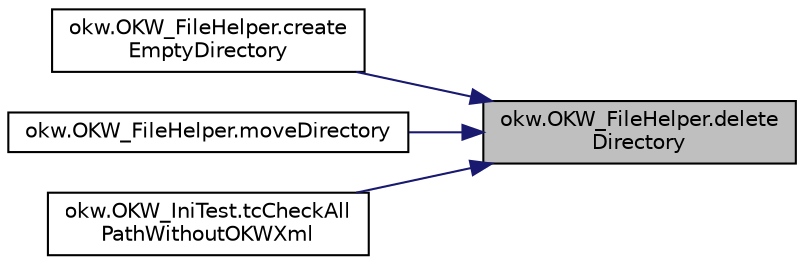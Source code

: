 digraph "okw.OKW_FileHelper.deleteDirectory"
{
 // INTERACTIVE_SVG=YES
 // LATEX_PDF_SIZE
  edge [fontname="Helvetica",fontsize="10",labelfontname="Helvetica",labelfontsize="10"];
  node [fontname="Helvetica",fontsize="10",shape=record];
  rankdir="RL";
  Node15 [label="okw.OKW_FileHelper.delete\lDirectory",height=0.2,width=0.4,color="black", fillcolor="grey75", style="filled", fontcolor="black",tooltip="Löschent rekursiv alle Dateien und Unterverzeichnisse und das gegebenen Verzeichniss selbst."];
  Node15 -> Node16 [dir="back",color="midnightblue",fontsize="10",style="solid",fontname="Helvetica"];
  Node16 [label="okw.OKW_FileHelper.create\lEmptyDirectory",height=0.2,width=0.4,color="black", fillcolor="white", style="filled",URL="$classokw_1_1_o_k_w___file_helper.html#a3f1e666538681aaa975fde389b707ee7",tooltip=" "];
  Node15 -> Node17 [dir="back",color="midnightblue",fontsize="10",style="solid",fontname="Helvetica"];
  Node17 [label="okw.OKW_FileHelper.moveDirectory",height=0.2,width=0.4,color="black", fillcolor="white", style="filled",URL="$classokw_1_1_o_k_w___file_helper.html#a8a031226863d889540a861a6e47c38b6",tooltip="Verzeichniss verschieben löschen des gegebenen Verzeichnisses."];
  Node15 -> Node18 [dir="back",color="midnightblue",fontsize="10",style="solid",fontname="Helvetica"];
  Node18 [label="okw.OKW_IniTest.tcCheckAll\lPathWithoutOKWXml",height=0.2,width=0.4,color="black", fillcolor="white", style="filled",URL="$classokw_1_1_o_k_w___ini_test.html#af5b3adad4bba9822c7cde18d523ee4eb",tooltip="Umgebungsvariable ist gesetzt."];
}
